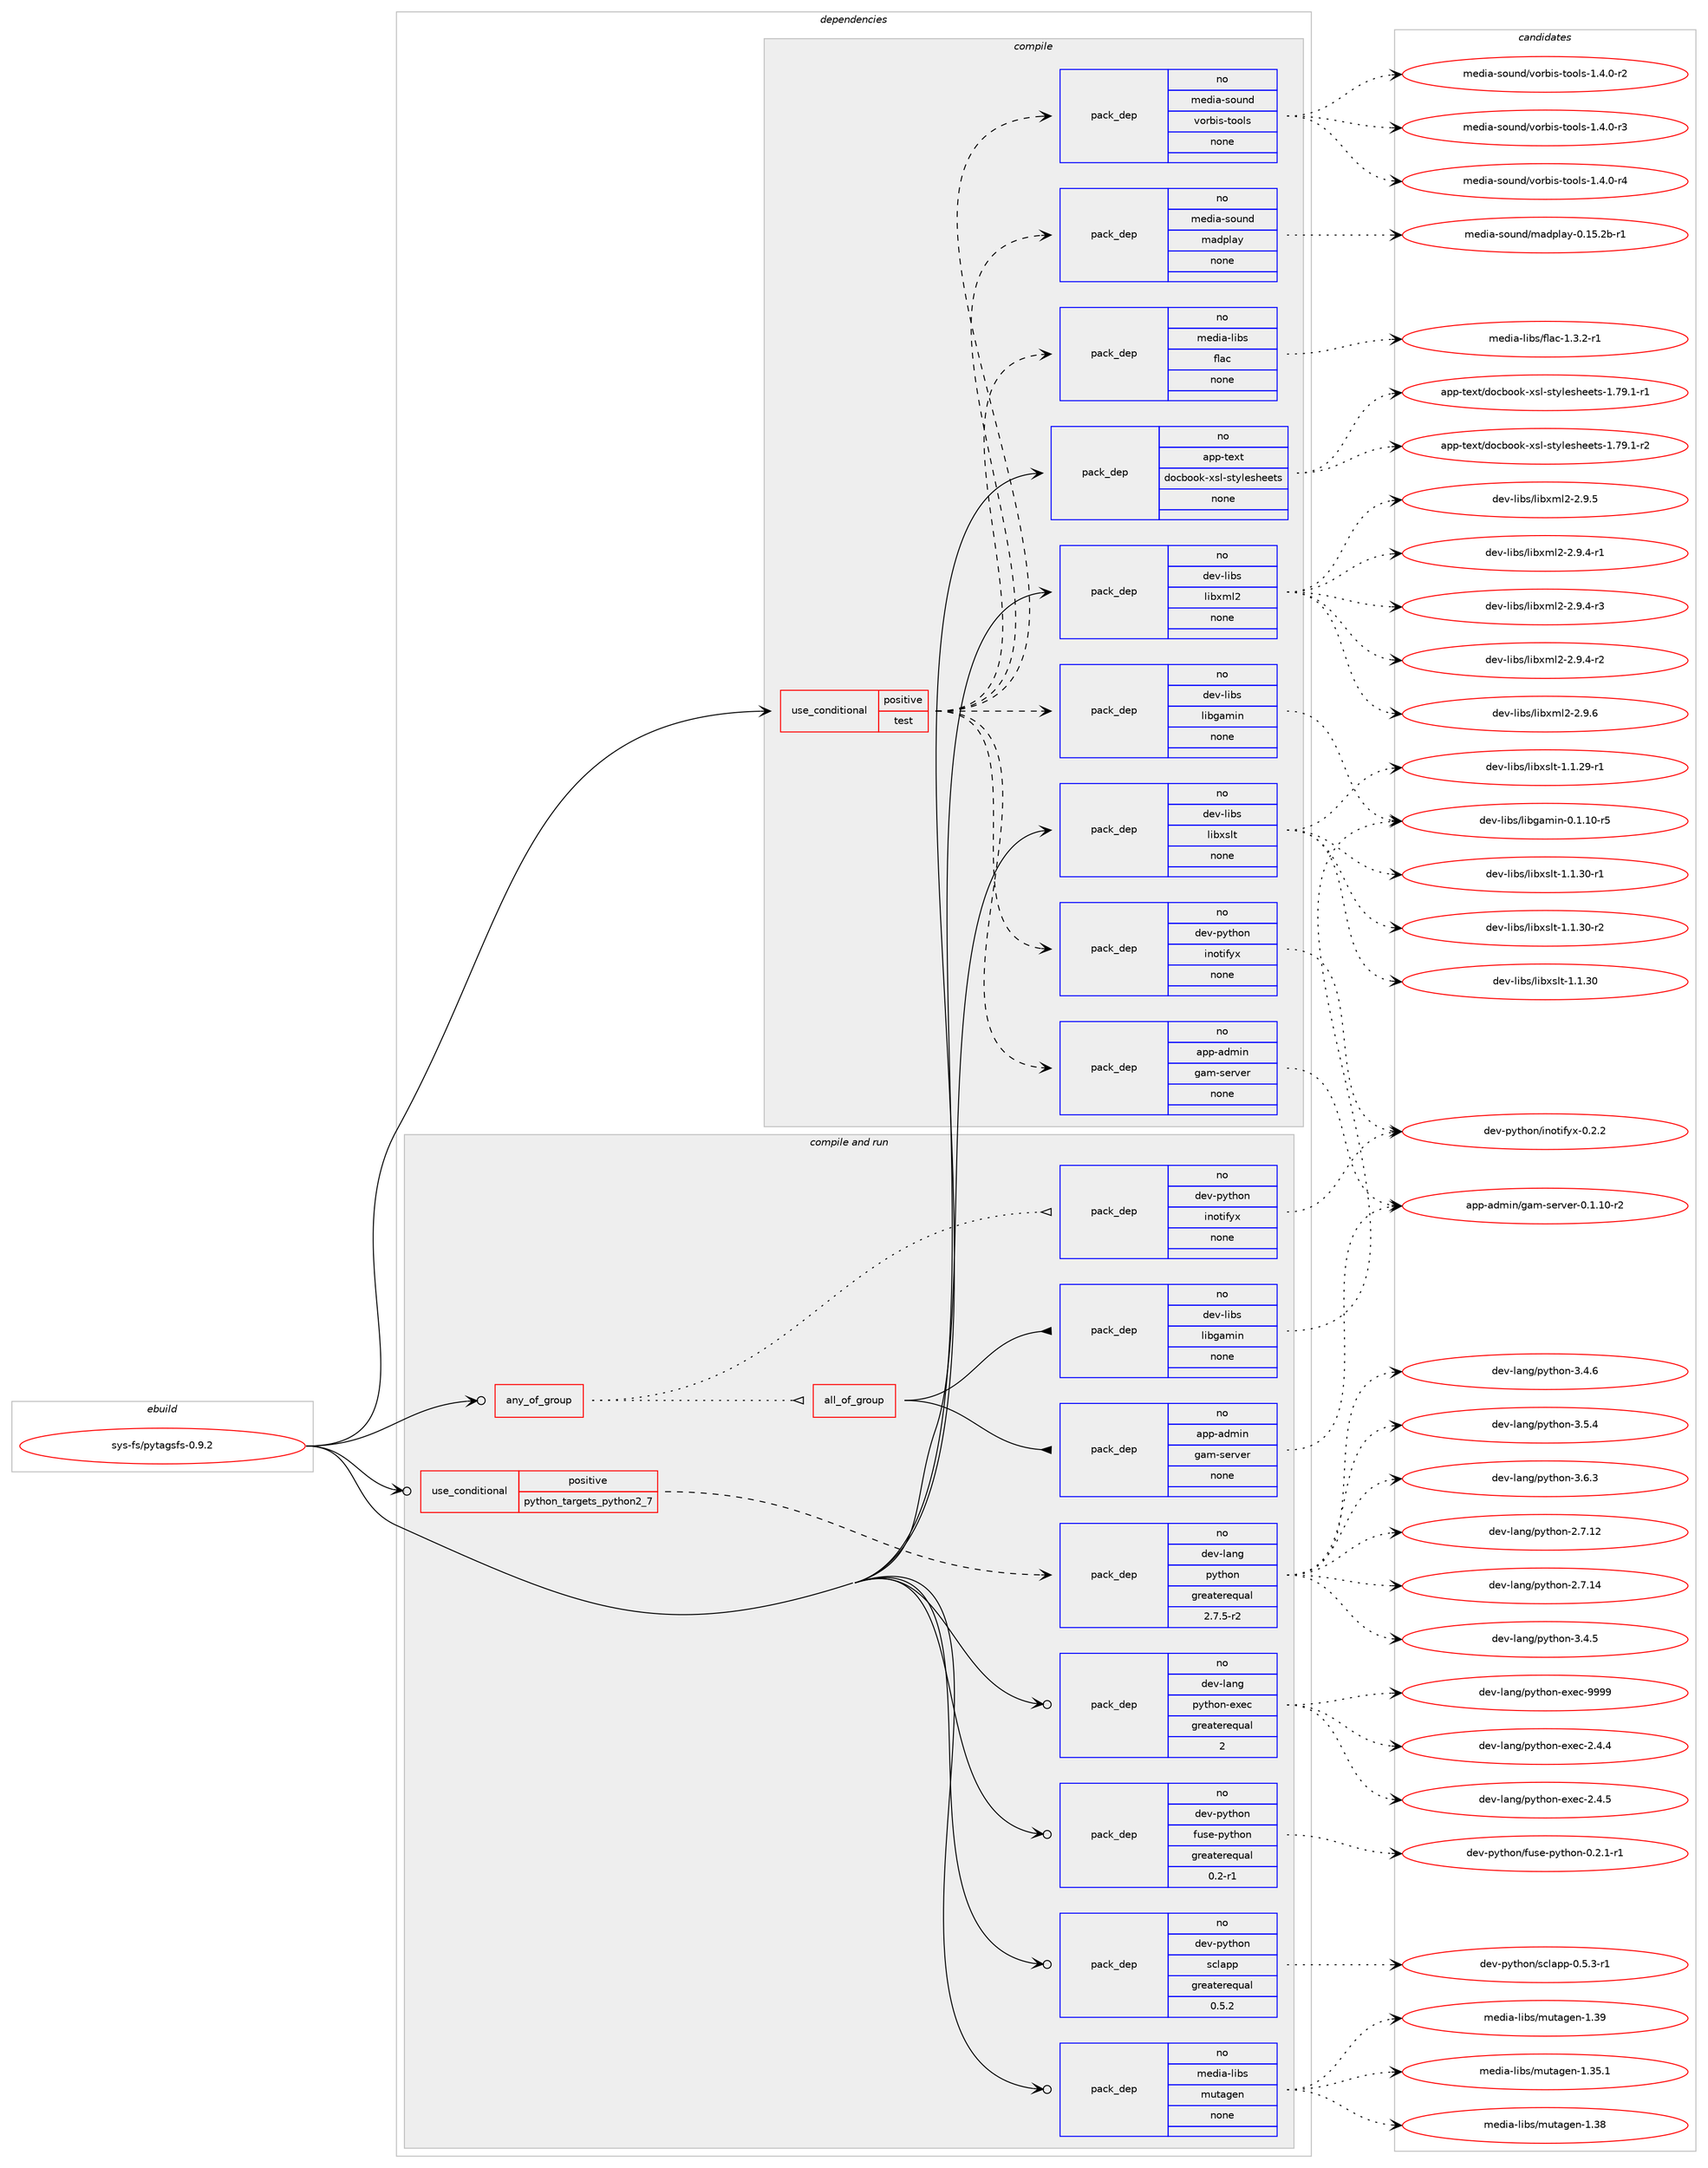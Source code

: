 digraph prolog {

# *************
# Graph options
# *************

newrank=true;
concentrate=true;
compound=true;
graph [rankdir=LR,fontname=Helvetica,fontsize=10,ranksep=1.5];#, ranksep=2.5, nodesep=0.2];
edge  [arrowhead=vee];
node  [fontname=Helvetica,fontsize=10];

# **********
# The ebuild
# **********

subgraph cluster_leftcol {
color=gray;
rank=same;
label=<<i>ebuild</i>>;
id [label="sys-fs/pytagsfs-0.9.2", color=red, width=4, href="../sys-fs/pytagsfs-0.9.2.svg"];
}

# ****************
# The dependencies
# ****************

subgraph cluster_midcol {
color=gray;
label=<<i>dependencies</i>>;
subgraph cluster_compile {
fillcolor="#eeeeee";
style=filled;
label=<<i>compile</i>>;
subgraph cond117147 {
dependency489329 [label=<<TABLE BORDER="0" CELLBORDER="1" CELLSPACING="0" CELLPADDING="4"><TR><TD ROWSPAN="3" CELLPADDING="10">use_conditional</TD></TR><TR><TD>positive</TD></TR><TR><TD>test</TD></TR></TABLE>>, shape=none, color=red];
subgraph pack363622 {
dependency489330 [label=<<TABLE BORDER="0" CELLBORDER="1" CELLSPACING="0" CELLPADDING="4" WIDTH="220"><TR><TD ROWSPAN="6" CELLPADDING="30">pack_dep</TD></TR><TR><TD WIDTH="110">no</TD></TR><TR><TD>dev-python</TD></TR><TR><TD>inotifyx</TD></TR><TR><TD>none</TD></TR><TR><TD></TD></TR></TABLE>>, shape=none, color=blue];
}
dependency489329:e -> dependency489330:w [weight=20,style="dashed",arrowhead="vee"];
subgraph pack363623 {
dependency489331 [label=<<TABLE BORDER="0" CELLBORDER="1" CELLSPACING="0" CELLPADDING="4" WIDTH="220"><TR><TD ROWSPAN="6" CELLPADDING="30">pack_dep</TD></TR><TR><TD WIDTH="110">no</TD></TR><TR><TD>dev-libs</TD></TR><TR><TD>libgamin</TD></TR><TR><TD>none</TD></TR><TR><TD></TD></TR></TABLE>>, shape=none, color=blue];
}
dependency489329:e -> dependency489331:w [weight=20,style="dashed",arrowhead="vee"];
subgraph pack363624 {
dependency489332 [label=<<TABLE BORDER="0" CELLBORDER="1" CELLSPACING="0" CELLPADDING="4" WIDTH="220"><TR><TD ROWSPAN="6" CELLPADDING="30">pack_dep</TD></TR><TR><TD WIDTH="110">no</TD></TR><TR><TD>app-admin</TD></TR><TR><TD>gam-server</TD></TR><TR><TD>none</TD></TR><TR><TD></TD></TR></TABLE>>, shape=none, color=blue];
}
dependency489329:e -> dependency489332:w [weight=20,style="dashed",arrowhead="vee"];
subgraph pack363625 {
dependency489333 [label=<<TABLE BORDER="0" CELLBORDER="1" CELLSPACING="0" CELLPADDING="4" WIDTH="220"><TR><TD ROWSPAN="6" CELLPADDING="30">pack_dep</TD></TR><TR><TD WIDTH="110">no</TD></TR><TR><TD>media-sound</TD></TR><TR><TD>madplay</TD></TR><TR><TD>none</TD></TR><TR><TD></TD></TR></TABLE>>, shape=none, color=blue];
}
dependency489329:e -> dependency489333:w [weight=20,style="dashed",arrowhead="vee"];
subgraph pack363626 {
dependency489334 [label=<<TABLE BORDER="0" CELLBORDER="1" CELLSPACING="0" CELLPADDING="4" WIDTH="220"><TR><TD ROWSPAN="6" CELLPADDING="30">pack_dep</TD></TR><TR><TD WIDTH="110">no</TD></TR><TR><TD>media-sound</TD></TR><TR><TD>vorbis-tools</TD></TR><TR><TD>none</TD></TR><TR><TD></TD></TR></TABLE>>, shape=none, color=blue];
}
dependency489329:e -> dependency489334:w [weight=20,style="dashed",arrowhead="vee"];
subgraph pack363627 {
dependency489335 [label=<<TABLE BORDER="0" CELLBORDER="1" CELLSPACING="0" CELLPADDING="4" WIDTH="220"><TR><TD ROWSPAN="6" CELLPADDING="30">pack_dep</TD></TR><TR><TD WIDTH="110">no</TD></TR><TR><TD>media-libs</TD></TR><TR><TD>flac</TD></TR><TR><TD>none</TD></TR><TR><TD></TD></TR></TABLE>>, shape=none, color=blue];
}
dependency489329:e -> dependency489335:w [weight=20,style="dashed",arrowhead="vee"];
}
id:e -> dependency489329:w [weight=20,style="solid",arrowhead="vee"];
subgraph pack363628 {
dependency489336 [label=<<TABLE BORDER="0" CELLBORDER="1" CELLSPACING="0" CELLPADDING="4" WIDTH="220"><TR><TD ROWSPAN="6" CELLPADDING="30">pack_dep</TD></TR><TR><TD WIDTH="110">no</TD></TR><TR><TD>app-text</TD></TR><TR><TD>docbook-xsl-stylesheets</TD></TR><TR><TD>none</TD></TR><TR><TD></TD></TR></TABLE>>, shape=none, color=blue];
}
id:e -> dependency489336:w [weight=20,style="solid",arrowhead="vee"];
subgraph pack363629 {
dependency489337 [label=<<TABLE BORDER="0" CELLBORDER="1" CELLSPACING="0" CELLPADDING="4" WIDTH="220"><TR><TD ROWSPAN="6" CELLPADDING="30">pack_dep</TD></TR><TR><TD WIDTH="110">no</TD></TR><TR><TD>dev-libs</TD></TR><TR><TD>libxml2</TD></TR><TR><TD>none</TD></TR><TR><TD></TD></TR></TABLE>>, shape=none, color=blue];
}
id:e -> dependency489337:w [weight=20,style="solid",arrowhead="vee"];
subgraph pack363630 {
dependency489338 [label=<<TABLE BORDER="0" CELLBORDER="1" CELLSPACING="0" CELLPADDING="4" WIDTH="220"><TR><TD ROWSPAN="6" CELLPADDING="30">pack_dep</TD></TR><TR><TD WIDTH="110">no</TD></TR><TR><TD>dev-libs</TD></TR><TR><TD>libxslt</TD></TR><TR><TD>none</TD></TR><TR><TD></TD></TR></TABLE>>, shape=none, color=blue];
}
id:e -> dependency489338:w [weight=20,style="solid",arrowhead="vee"];
}
subgraph cluster_compileandrun {
fillcolor="#eeeeee";
style=filled;
label=<<i>compile and run</i>>;
subgraph any8261 {
dependency489339 [label=<<TABLE BORDER="0" CELLBORDER="1" CELLSPACING="0" CELLPADDING="4"><TR><TD CELLPADDING="10">any_of_group</TD></TR></TABLE>>, shape=none, color=red];subgraph pack363631 {
dependency489340 [label=<<TABLE BORDER="0" CELLBORDER="1" CELLSPACING="0" CELLPADDING="4" WIDTH="220"><TR><TD ROWSPAN="6" CELLPADDING="30">pack_dep</TD></TR><TR><TD WIDTH="110">no</TD></TR><TR><TD>dev-python</TD></TR><TR><TD>inotifyx</TD></TR><TR><TD>none</TD></TR><TR><TD></TD></TR></TABLE>>, shape=none, color=blue];
}
dependency489339:e -> dependency489340:w [weight=20,style="dotted",arrowhead="oinv"];
subgraph all302 {
dependency489341 [label=<<TABLE BORDER="0" CELLBORDER="1" CELLSPACING="0" CELLPADDING="4"><TR><TD CELLPADDING="10">all_of_group</TD></TR></TABLE>>, shape=none, color=red];subgraph pack363632 {
dependency489342 [label=<<TABLE BORDER="0" CELLBORDER="1" CELLSPACING="0" CELLPADDING="4" WIDTH="220"><TR><TD ROWSPAN="6" CELLPADDING="30">pack_dep</TD></TR><TR><TD WIDTH="110">no</TD></TR><TR><TD>dev-libs</TD></TR><TR><TD>libgamin</TD></TR><TR><TD>none</TD></TR><TR><TD></TD></TR></TABLE>>, shape=none, color=blue];
}
dependency489341:e -> dependency489342:w [weight=20,style="solid",arrowhead="inv"];
subgraph pack363633 {
dependency489343 [label=<<TABLE BORDER="0" CELLBORDER="1" CELLSPACING="0" CELLPADDING="4" WIDTH="220"><TR><TD ROWSPAN="6" CELLPADDING="30">pack_dep</TD></TR><TR><TD WIDTH="110">no</TD></TR><TR><TD>app-admin</TD></TR><TR><TD>gam-server</TD></TR><TR><TD>none</TD></TR><TR><TD></TD></TR></TABLE>>, shape=none, color=blue];
}
dependency489341:e -> dependency489343:w [weight=20,style="solid",arrowhead="inv"];
}
dependency489339:e -> dependency489341:w [weight=20,style="dotted",arrowhead="oinv"];
}
id:e -> dependency489339:w [weight=20,style="solid",arrowhead="odotvee"];
subgraph cond117148 {
dependency489344 [label=<<TABLE BORDER="0" CELLBORDER="1" CELLSPACING="0" CELLPADDING="4"><TR><TD ROWSPAN="3" CELLPADDING="10">use_conditional</TD></TR><TR><TD>positive</TD></TR><TR><TD>python_targets_python2_7</TD></TR></TABLE>>, shape=none, color=red];
subgraph pack363634 {
dependency489345 [label=<<TABLE BORDER="0" CELLBORDER="1" CELLSPACING="0" CELLPADDING="4" WIDTH="220"><TR><TD ROWSPAN="6" CELLPADDING="30">pack_dep</TD></TR><TR><TD WIDTH="110">no</TD></TR><TR><TD>dev-lang</TD></TR><TR><TD>python</TD></TR><TR><TD>greaterequal</TD></TR><TR><TD>2.7.5-r2</TD></TR></TABLE>>, shape=none, color=blue];
}
dependency489344:e -> dependency489345:w [weight=20,style="dashed",arrowhead="vee"];
}
id:e -> dependency489344:w [weight=20,style="solid",arrowhead="odotvee"];
subgraph pack363635 {
dependency489346 [label=<<TABLE BORDER="0" CELLBORDER="1" CELLSPACING="0" CELLPADDING="4" WIDTH="220"><TR><TD ROWSPAN="6" CELLPADDING="30">pack_dep</TD></TR><TR><TD WIDTH="110">no</TD></TR><TR><TD>dev-lang</TD></TR><TR><TD>python-exec</TD></TR><TR><TD>greaterequal</TD></TR><TR><TD>2</TD></TR></TABLE>>, shape=none, color=blue];
}
id:e -> dependency489346:w [weight=20,style="solid",arrowhead="odotvee"];
subgraph pack363636 {
dependency489347 [label=<<TABLE BORDER="0" CELLBORDER="1" CELLSPACING="0" CELLPADDING="4" WIDTH="220"><TR><TD ROWSPAN="6" CELLPADDING="30">pack_dep</TD></TR><TR><TD WIDTH="110">no</TD></TR><TR><TD>dev-python</TD></TR><TR><TD>fuse-python</TD></TR><TR><TD>greaterequal</TD></TR><TR><TD>0.2-r1</TD></TR></TABLE>>, shape=none, color=blue];
}
id:e -> dependency489347:w [weight=20,style="solid",arrowhead="odotvee"];
subgraph pack363637 {
dependency489348 [label=<<TABLE BORDER="0" CELLBORDER="1" CELLSPACING="0" CELLPADDING="4" WIDTH="220"><TR><TD ROWSPAN="6" CELLPADDING="30">pack_dep</TD></TR><TR><TD WIDTH="110">no</TD></TR><TR><TD>dev-python</TD></TR><TR><TD>sclapp</TD></TR><TR><TD>greaterequal</TD></TR><TR><TD>0.5.2</TD></TR></TABLE>>, shape=none, color=blue];
}
id:e -> dependency489348:w [weight=20,style="solid",arrowhead="odotvee"];
subgraph pack363638 {
dependency489349 [label=<<TABLE BORDER="0" CELLBORDER="1" CELLSPACING="0" CELLPADDING="4" WIDTH="220"><TR><TD ROWSPAN="6" CELLPADDING="30">pack_dep</TD></TR><TR><TD WIDTH="110">no</TD></TR><TR><TD>media-libs</TD></TR><TR><TD>mutagen</TD></TR><TR><TD>none</TD></TR><TR><TD></TD></TR></TABLE>>, shape=none, color=blue];
}
id:e -> dependency489349:w [weight=20,style="solid",arrowhead="odotvee"];
}
subgraph cluster_run {
fillcolor="#eeeeee";
style=filled;
label=<<i>run</i>>;
}
}

# **************
# The candidates
# **************

subgraph cluster_choices {
rank=same;
color=gray;
label=<<i>candidates</i>>;

subgraph choice363622 {
color=black;
nodesep=1;
choice1001011184511212111610411111047105110111116105102121120454846504650 [label="dev-python/inotifyx-0.2.2", color=red, width=4,href="../dev-python/inotifyx-0.2.2.svg"];
dependency489330:e -> choice1001011184511212111610411111047105110111116105102121120454846504650:w [style=dotted,weight="100"];
}
subgraph choice363623 {
color=black;
nodesep=1;
choice1001011184510810598115471081059810397109105110454846494649484511453 [label="dev-libs/libgamin-0.1.10-r5", color=red, width=4,href="../dev-libs/libgamin-0.1.10-r5.svg"];
dependency489331:e -> choice1001011184510810598115471081059810397109105110454846494649484511453:w [style=dotted,weight="100"];
}
subgraph choice363624 {
color=black;
nodesep=1;
choice971121124597100109105110471039710945115101114118101114454846494649484511450 [label="app-admin/gam-server-0.1.10-r2", color=red, width=4,href="../app-admin/gam-server-0.1.10-r2.svg"];
dependency489332:e -> choice971121124597100109105110471039710945115101114118101114454846494649484511450:w [style=dotted,weight="100"];
}
subgraph choice363625 {
color=black;
nodesep=1;
choice109101100105974511511111711010047109971001121089712145484649534650984511449 [label="media-sound/madplay-0.15.2b-r1", color=red, width=4,href="../media-sound/madplay-0.15.2b-r1.svg"];
dependency489333:e -> choice109101100105974511511111711010047109971001121089712145484649534650984511449:w [style=dotted,weight="100"];
}
subgraph choice363626 {
color=black;
nodesep=1;
choice10910110010597451151111171101004711811111498105115451161111111081154549465246484511450 [label="media-sound/vorbis-tools-1.4.0-r2", color=red, width=4,href="../media-sound/vorbis-tools-1.4.0-r2.svg"];
choice10910110010597451151111171101004711811111498105115451161111111081154549465246484511451 [label="media-sound/vorbis-tools-1.4.0-r3", color=red, width=4,href="../media-sound/vorbis-tools-1.4.0-r3.svg"];
choice10910110010597451151111171101004711811111498105115451161111111081154549465246484511452 [label="media-sound/vorbis-tools-1.4.0-r4", color=red, width=4,href="../media-sound/vorbis-tools-1.4.0-r4.svg"];
dependency489334:e -> choice10910110010597451151111171101004711811111498105115451161111111081154549465246484511450:w [style=dotted,weight="100"];
dependency489334:e -> choice10910110010597451151111171101004711811111498105115451161111111081154549465246484511451:w [style=dotted,weight="100"];
dependency489334:e -> choice10910110010597451151111171101004711811111498105115451161111111081154549465246484511452:w [style=dotted,weight="100"];
}
subgraph choice363627 {
color=black;
nodesep=1;
choice1091011001059745108105981154710210897994549465146504511449 [label="media-libs/flac-1.3.2-r1", color=red, width=4,href="../media-libs/flac-1.3.2-r1.svg"];
dependency489335:e -> choice1091011001059745108105981154710210897994549465146504511449:w [style=dotted,weight="100"];
}
subgraph choice363628 {
color=black;
nodesep=1;
choice97112112451161011201164710011199981111111074512011510845115116121108101115104101101116115454946555746494511449 [label="app-text/docbook-xsl-stylesheets-1.79.1-r1", color=red, width=4,href="../app-text/docbook-xsl-stylesheets-1.79.1-r1.svg"];
choice97112112451161011201164710011199981111111074512011510845115116121108101115104101101116115454946555746494511450 [label="app-text/docbook-xsl-stylesheets-1.79.1-r2", color=red, width=4,href="../app-text/docbook-xsl-stylesheets-1.79.1-r2.svg"];
dependency489336:e -> choice97112112451161011201164710011199981111111074512011510845115116121108101115104101101116115454946555746494511449:w [style=dotted,weight="100"];
dependency489336:e -> choice97112112451161011201164710011199981111111074512011510845115116121108101115104101101116115454946555746494511450:w [style=dotted,weight="100"];
}
subgraph choice363629 {
color=black;
nodesep=1;
choice10010111845108105981154710810598120109108504550465746524511449 [label="dev-libs/libxml2-2.9.4-r1", color=red, width=4,href="../dev-libs/libxml2-2.9.4-r1.svg"];
choice10010111845108105981154710810598120109108504550465746524511450 [label="dev-libs/libxml2-2.9.4-r2", color=red, width=4,href="../dev-libs/libxml2-2.9.4-r2.svg"];
choice10010111845108105981154710810598120109108504550465746524511451 [label="dev-libs/libxml2-2.9.4-r3", color=red, width=4,href="../dev-libs/libxml2-2.9.4-r3.svg"];
choice1001011184510810598115471081059812010910850455046574653 [label="dev-libs/libxml2-2.9.5", color=red, width=4,href="../dev-libs/libxml2-2.9.5.svg"];
choice1001011184510810598115471081059812010910850455046574654 [label="dev-libs/libxml2-2.9.6", color=red, width=4,href="../dev-libs/libxml2-2.9.6.svg"];
dependency489337:e -> choice10010111845108105981154710810598120109108504550465746524511449:w [style=dotted,weight="100"];
dependency489337:e -> choice10010111845108105981154710810598120109108504550465746524511450:w [style=dotted,weight="100"];
dependency489337:e -> choice10010111845108105981154710810598120109108504550465746524511451:w [style=dotted,weight="100"];
dependency489337:e -> choice1001011184510810598115471081059812010910850455046574653:w [style=dotted,weight="100"];
dependency489337:e -> choice1001011184510810598115471081059812010910850455046574654:w [style=dotted,weight="100"];
}
subgraph choice363630 {
color=black;
nodesep=1;
choice10010111845108105981154710810598120115108116454946494650574511449 [label="dev-libs/libxslt-1.1.29-r1", color=red, width=4,href="../dev-libs/libxslt-1.1.29-r1.svg"];
choice1001011184510810598115471081059812011510811645494649465148 [label="dev-libs/libxslt-1.1.30", color=red, width=4,href="../dev-libs/libxslt-1.1.30.svg"];
choice10010111845108105981154710810598120115108116454946494651484511449 [label="dev-libs/libxslt-1.1.30-r1", color=red, width=4,href="../dev-libs/libxslt-1.1.30-r1.svg"];
choice10010111845108105981154710810598120115108116454946494651484511450 [label="dev-libs/libxslt-1.1.30-r2", color=red, width=4,href="../dev-libs/libxslt-1.1.30-r2.svg"];
dependency489338:e -> choice10010111845108105981154710810598120115108116454946494650574511449:w [style=dotted,weight="100"];
dependency489338:e -> choice1001011184510810598115471081059812011510811645494649465148:w [style=dotted,weight="100"];
dependency489338:e -> choice10010111845108105981154710810598120115108116454946494651484511449:w [style=dotted,weight="100"];
dependency489338:e -> choice10010111845108105981154710810598120115108116454946494651484511450:w [style=dotted,weight="100"];
}
subgraph choice363631 {
color=black;
nodesep=1;
choice1001011184511212111610411111047105110111116105102121120454846504650 [label="dev-python/inotifyx-0.2.2", color=red, width=4,href="../dev-python/inotifyx-0.2.2.svg"];
dependency489340:e -> choice1001011184511212111610411111047105110111116105102121120454846504650:w [style=dotted,weight="100"];
}
subgraph choice363632 {
color=black;
nodesep=1;
choice1001011184510810598115471081059810397109105110454846494649484511453 [label="dev-libs/libgamin-0.1.10-r5", color=red, width=4,href="../dev-libs/libgamin-0.1.10-r5.svg"];
dependency489342:e -> choice1001011184510810598115471081059810397109105110454846494649484511453:w [style=dotted,weight="100"];
}
subgraph choice363633 {
color=black;
nodesep=1;
choice971121124597100109105110471039710945115101114118101114454846494649484511450 [label="app-admin/gam-server-0.1.10-r2", color=red, width=4,href="../app-admin/gam-server-0.1.10-r2.svg"];
dependency489343:e -> choice971121124597100109105110471039710945115101114118101114454846494649484511450:w [style=dotted,weight="100"];
}
subgraph choice363634 {
color=black;
nodesep=1;
choice10010111845108971101034711212111610411111045504655464950 [label="dev-lang/python-2.7.12", color=red, width=4,href="../dev-lang/python-2.7.12.svg"];
choice10010111845108971101034711212111610411111045504655464952 [label="dev-lang/python-2.7.14", color=red, width=4,href="../dev-lang/python-2.7.14.svg"];
choice100101118451089711010347112121116104111110455146524653 [label="dev-lang/python-3.4.5", color=red, width=4,href="../dev-lang/python-3.4.5.svg"];
choice100101118451089711010347112121116104111110455146524654 [label="dev-lang/python-3.4.6", color=red, width=4,href="../dev-lang/python-3.4.6.svg"];
choice100101118451089711010347112121116104111110455146534652 [label="dev-lang/python-3.5.4", color=red, width=4,href="../dev-lang/python-3.5.4.svg"];
choice100101118451089711010347112121116104111110455146544651 [label="dev-lang/python-3.6.3", color=red, width=4,href="../dev-lang/python-3.6.3.svg"];
dependency489345:e -> choice10010111845108971101034711212111610411111045504655464950:w [style=dotted,weight="100"];
dependency489345:e -> choice10010111845108971101034711212111610411111045504655464952:w [style=dotted,weight="100"];
dependency489345:e -> choice100101118451089711010347112121116104111110455146524653:w [style=dotted,weight="100"];
dependency489345:e -> choice100101118451089711010347112121116104111110455146524654:w [style=dotted,weight="100"];
dependency489345:e -> choice100101118451089711010347112121116104111110455146534652:w [style=dotted,weight="100"];
dependency489345:e -> choice100101118451089711010347112121116104111110455146544651:w [style=dotted,weight="100"];
}
subgraph choice363635 {
color=black;
nodesep=1;
choice1001011184510897110103471121211161041111104510112010199455046524652 [label="dev-lang/python-exec-2.4.4", color=red, width=4,href="../dev-lang/python-exec-2.4.4.svg"];
choice1001011184510897110103471121211161041111104510112010199455046524653 [label="dev-lang/python-exec-2.4.5", color=red, width=4,href="../dev-lang/python-exec-2.4.5.svg"];
choice10010111845108971101034711212111610411111045101120101994557575757 [label="dev-lang/python-exec-9999", color=red, width=4,href="../dev-lang/python-exec-9999.svg"];
dependency489346:e -> choice1001011184510897110103471121211161041111104510112010199455046524652:w [style=dotted,weight="100"];
dependency489346:e -> choice1001011184510897110103471121211161041111104510112010199455046524653:w [style=dotted,weight="100"];
dependency489346:e -> choice10010111845108971101034711212111610411111045101120101994557575757:w [style=dotted,weight="100"];
}
subgraph choice363636 {
color=black;
nodesep=1;
choice1001011184511212111610411111047102117115101451121211161041111104548465046494511449 [label="dev-python/fuse-python-0.2.1-r1", color=red, width=4,href="../dev-python/fuse-python-0.2.1-r1.svg"];
dependency489347:e -> choice1001011184511212111610411111047102117115101451121211161041111104548465046494511449:w [style=dotted,weight="100"];
}
subgraph choice363637 {
color=black;
nodesep=1;
choice100101118451121211161041111104711599108971121124548465346514511449 [label="dev-python/sclapp-0.5.3-r1", color=red, width=4,href="../dev-python/sclapp-0.5.3-r1.svg"];
dependency489348:e -> choice100101118451121211161041111104711599108971121124548465346514511449:w [style=dotted,weight="100"];
}
subgraph choice363638 {
color=black;
nodesep=1;
choice109101100105974510810598115471091171169710310111045494651534649 [label="media-libs/mutagen-1.35.1", color=red, width=4,href="../media-libs/mutagen-1.35.1.svg"];
choice10910110010597451081059811547109117116971031011104549465156 [label="media-libs/mutagen-1.38", color=red, width=4,href="../media-libs/mutagen-1.38.svg"];
choice10910110010597451081059811547109117116971031011104549465157 [label="media-libs/mutagen-1.39", color=red, width=4,href="../media-libs/mutagen-1.39.svg"];
dependency489349:e -> choice109101100105974510810598115471091171169710310111045494651534649:w [style=dotted,weight="100"];
dependency489349:e -> choice10910110010597451081059811547109117116971031011104549465156:w [style=dotted,weight="100"];
dependency489349:e -> choice10910110010597451081059811547109117116971031011104549465157:w [style=dotted,weight="100"];
}
}

}
